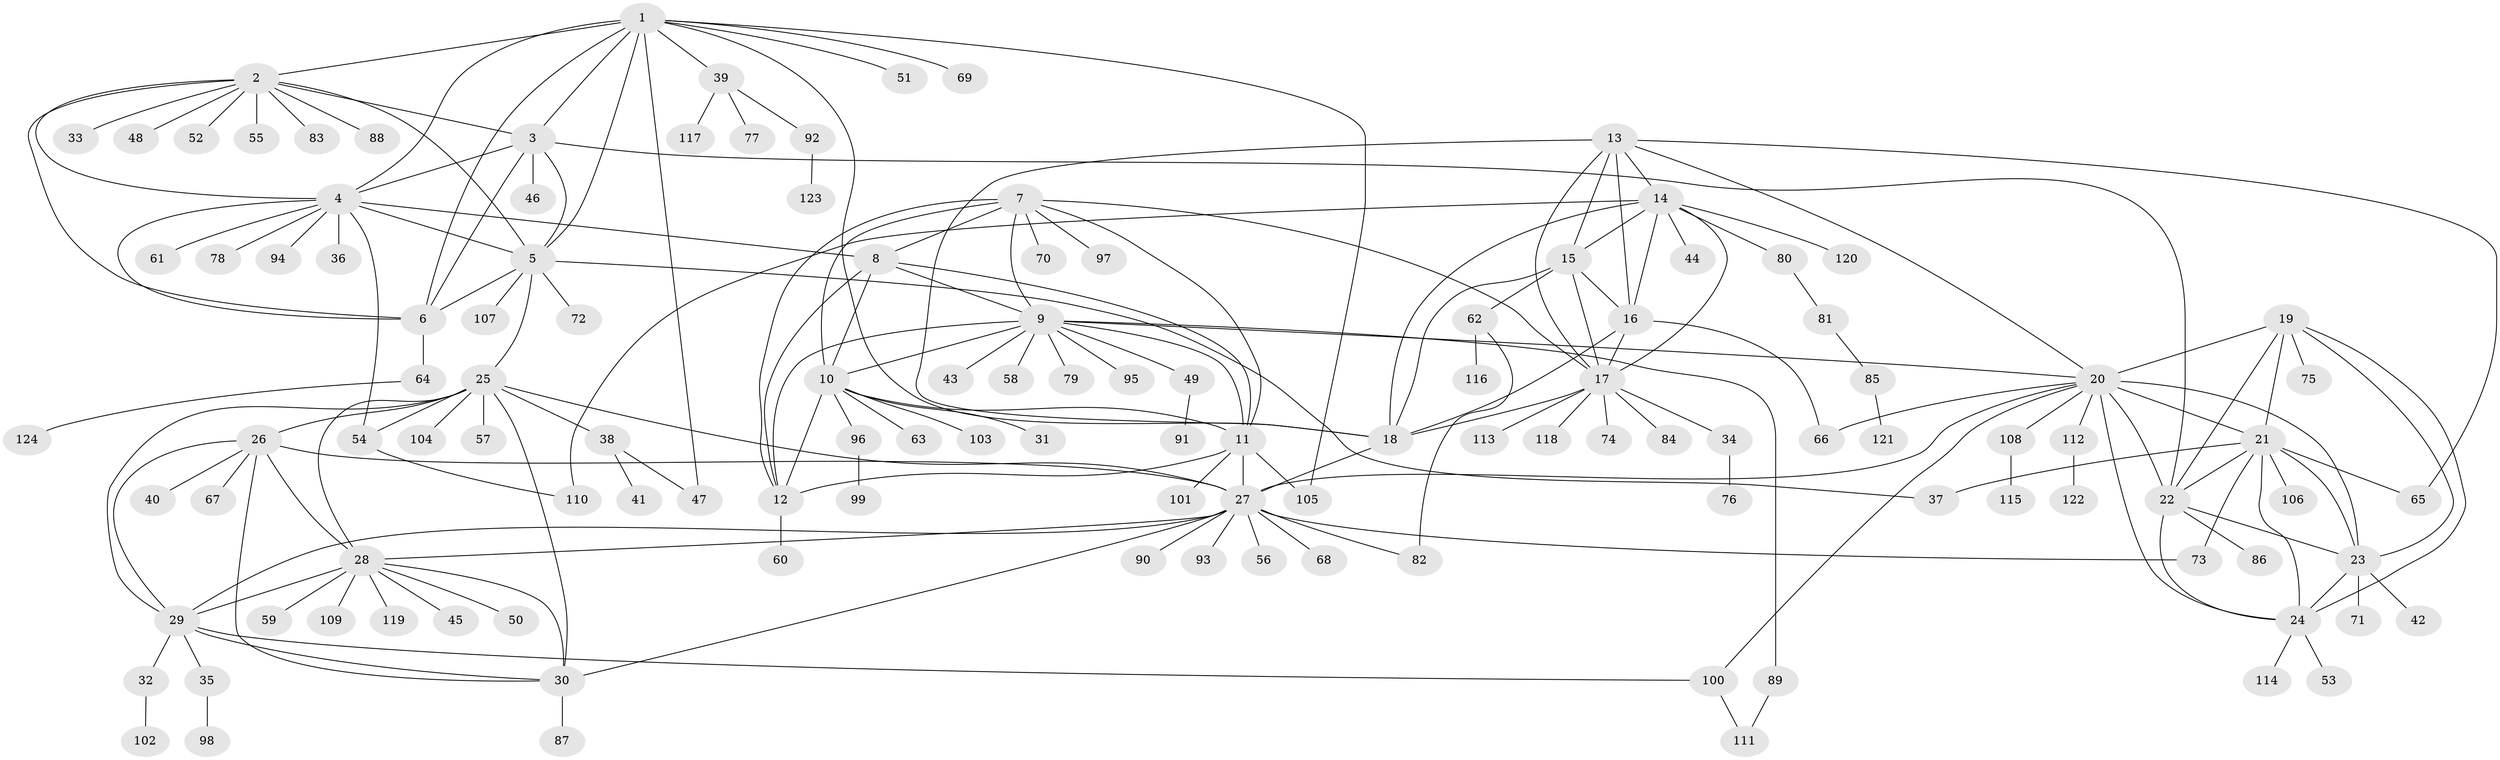 // coarse degree distribution, {5: 0.022988505747126436, 7: 0.06896551724137931, 9: 0.011494252873563218, 2: 0.12643678160919541, 1: 0.5517241379310345, 8: 0.05747126436781609, 6: 0.04597701149425287, 10: 0.04597701149425287, 3: 0.04597701149425287, 12: 0.011494252873563218, 11: 0.011494252873563218}
// Generated by graph-tools (version 1.1) at 2025/37/03/04/25 23:37:40]
// undirected, 124 vertices, 190 edges
graph export_dot {
  node [color=gray90,style=filled];
  1;
  2;
  3;
  4;
  5;
  6;
  7;
  8;
  9;
  10;
  11;
  12;
  13;
  14;
  15;
  16;
  17;
  18;
  19;
  20;
  21;
  22;
  23;
  24;
  25;
  26;
  27;
  28;
  29;
  30;
  31;
  32;
  33;
  34;
  35;
  36;
  37;
  38;
  39;
  40;
  41;
  42;
  43;
  44;
  45;
  46;
  47;
  48;
  49;
  50;
  51;
  52;
  53;
  54;
  55;
  56;
  57;
  58;
  59;
  60;
  61;
  62;
  63;
  64;
  65;
  66;
  67;
  68;
  69;
  70;
  71;
  72;
  73;
  74;
  75;
  76;
  77;
  78;
  79;
  80;
  81;
  82;
  83;
  84;
  85;
  86;
  87;
  88;
  89;
  90;
  91;
  92;
  93;
  94;
  95;
  96;
  97;
  98;
  99;
  100;
  101;
  102;
  103;
  104;
  105;
  106;
  107;
  108;
  109;
  110;
  111;
  112;
  113;
  114;
  115;
  116;
  117;
  118;
  119;
  120;
  121;
  122;
  123;
  124;
  1 -- 2;
  1 -- 3;
  1 -- 4;
  1 -- 5;
  1 -- 6;
  1 -- 18;
  1 -- 39;
  1 -- 47;
  1 -- 51;
  1 -- 69;
  1 -- 105;
  2 -- 3;
  2 -- 4;
  2 -- 5;
  2 -- 6;
  2 -- 33;
  2 -- 48;
  2 -- 52;
  2 -- 55;
  2 -- 83;
  2 -- 88;
  3 -- 4;
  3 -- 5;
  3 -- 6;
  3 -- 22;
  3 -- 46;
  4 -- 5;
  4 -- 6;
  4 -- 8;
  4 -- 36;
  4 -- 54;
  4 -- 61;
  4 -- 78;
  4 -- 94;
  5 -- 6;
  5 -- 25;
  5 -- 37;
  5 -- 72;
  5 -- 107;
  6 -- 64;
  7 -- 8;
  7 -- 9;
  7 -- 10;
  7 -- 11;
  7 -- 12;
  7 -- 17;
  7 -- 70;
  7 -- 97;
  8 -- 9;
  8 -- 10;
  8 -- 11;
  8 -- 12;
  9 -- 10;
  9 -- 11;
  9 -- 12;
  9 -- 20;
  9 -- 43;
  9 -- 49;
  9 -- 58;
  9 -- 79;
  9 -- 89;
  9 -- 95;
  10 -- 11;
  10 -- 12;
  10 -- 31;
  10 -- 63;
  10 -- 96;
  10 -- 103;
  11 -- 12;
  11 -- 27;
  11 -- 101;
  11 -- 105;
  12 -- 60;
  13 -- 14;
  13 -- 15;
  13 -- 16;
  13 -- 17;
  13 -- 18;
  13 -- 20;
  13 -- 65;
  14 -- 15;
  14 -- 16;
  14 -- 17;
  14 -- 18;
  14 -- 44;
  14 -- 80;
  14 -- 110;
  14 -- 120;
  15 -- 16;
  15 -- 17;
  15 -- 18;
  15 -- 62;
  16 -- 17;
  16 -- 18;
  16 -- 66;
  17 -- 18;
  17 -- 34;
  17 -- 74;
  17 -- 84;
  17 -- 113;
  17 -- 118;
  18 -- 27;
  19 -- 20;
  19 -- 21;
  19 -- 22;
  19 -- 23;
  19 -- 24;
  19 -- 75;
  20 -- 21;
  20 -- 22;
  20 -- 23;
  20 -- 24;
  20 -- 27;
  20 -- 66;
  20 -- 100;
  20 -- 108;
  20 -- 112;
  21 -- 22;
  21 -- 23;
  21 -- 24;
  21 -- 37;
  21 -- 65;
  21 -- 73;
  21 -- 106;
  22 -- 23;
  22 -- 24;
  22 -- 86;
  23 -- 24;
  23 -- 42;
  23 -- 71;
  24 -- 53;
  24 -- 114;
  25 -- 26;
  25 -- 27;
  25 -- 28;
  25 -- 29;
  25 -- 30;
  25 -- 38;
  25 -- 54;
  25 -- 57;
  25 -- 104;
  26 -- 27;
  26 -- 28;
  26 -- 29;
  26 -- 30;
  26 -- 40;
  26 -- 67;
  27 -- 28;
  27 -- 29;
  27 -- 30;
  27 -- 56;
  27 -- 68;
  27 -- 73;
  27 -- 82;
  27 -- 90;
  27 -- 93;
  28 -- 29;
  28 -- 30;
  28 -- 45;
  28 -- 50;
  28 -- 59;
  28 -- 109;
  28 -- 119;
  29 -- 30;
  29 -- 32;
  29 -- 35;
  29 -- 100;
  30 -- 87;
  32 -- 102;
  34 -- 76;
  35 -- 98;
  38 -- 41;
  38 -- 47;
  39 -- 77;
  39 -- 92;
  39 -- 117;
  49 -- 91;
  54 -- 110;
  62 -- 82;
  62 -- 116;
  64 -- 124;
  80 -- 81;
  81 -- 85;
  85 -- 121;
  89 -- 111;
  92 -- 123;
  96 -- 99;
  100 -- 111;
  108 -- 115;
  112 -- 122;
}
